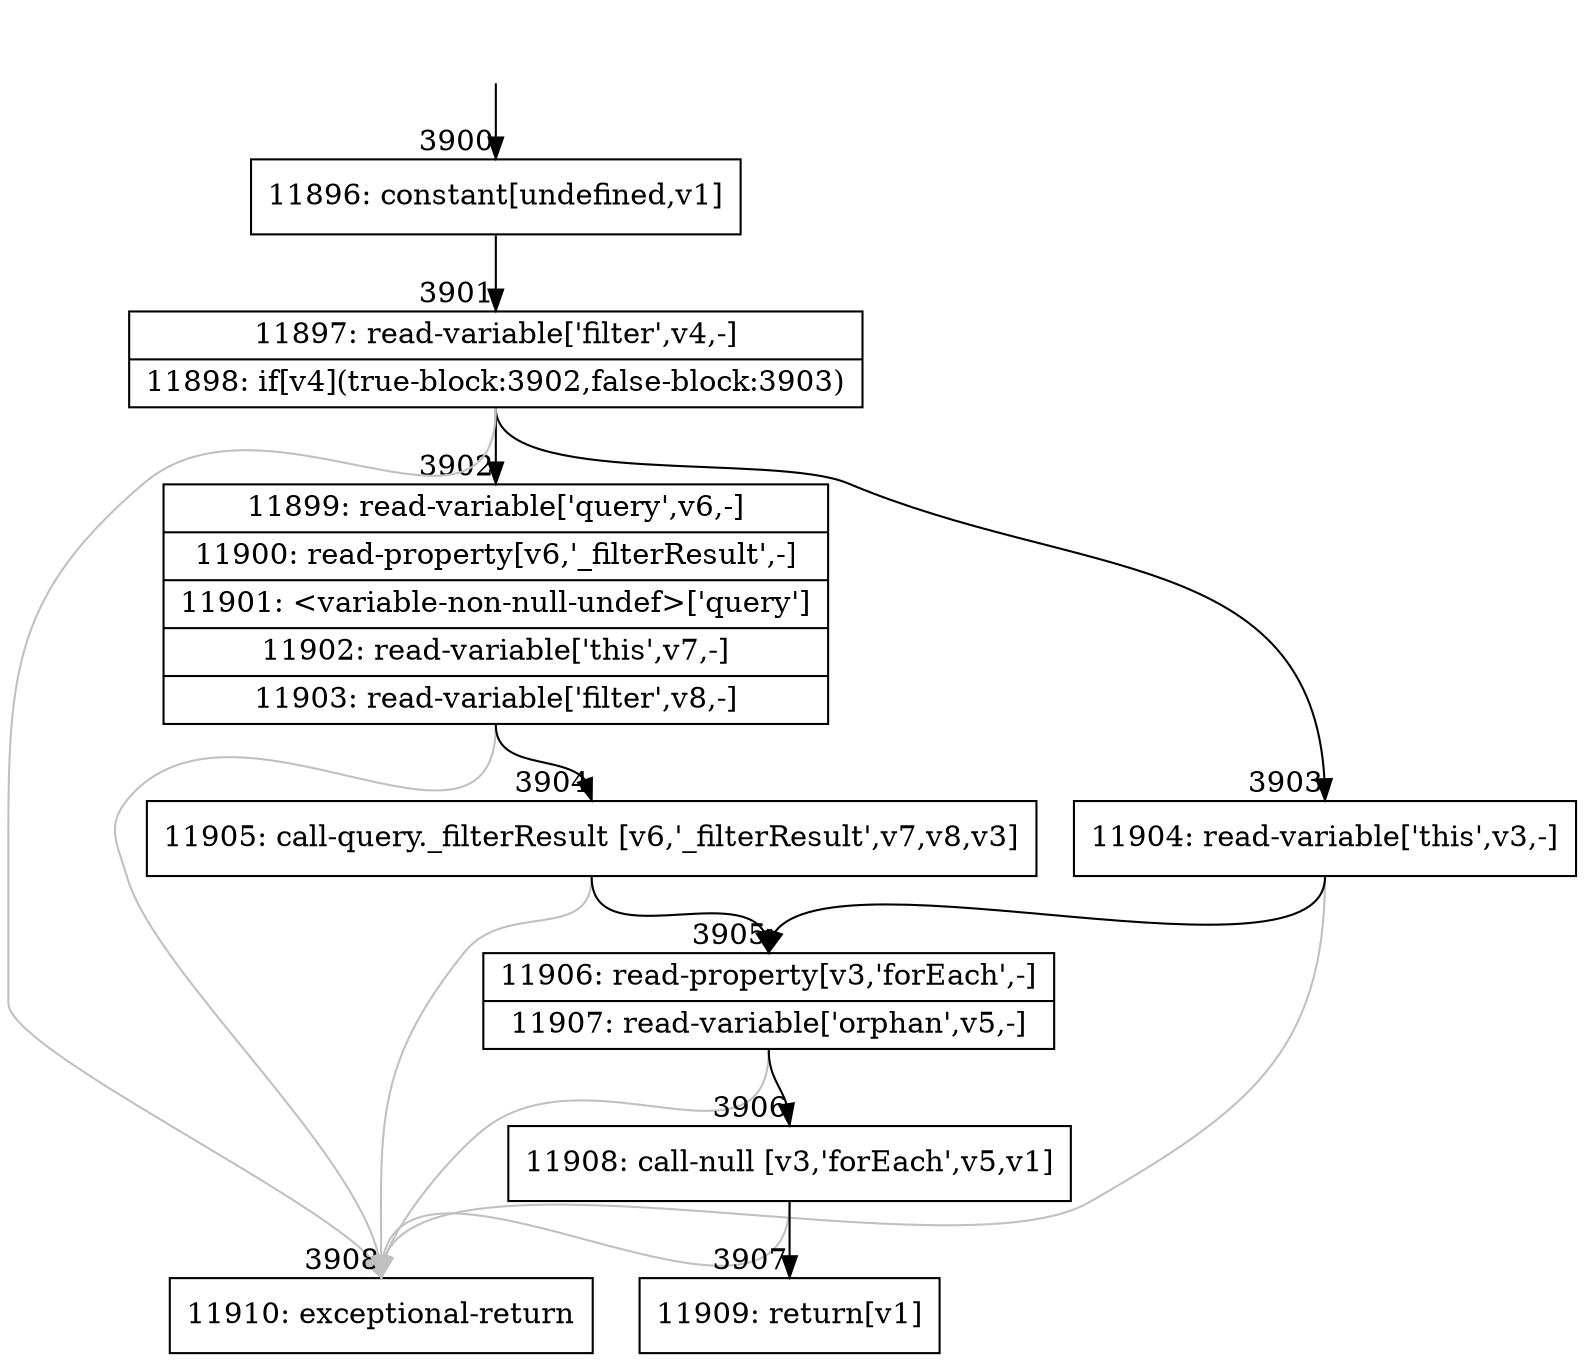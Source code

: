 digraph {
rankdir="TD"
BB_entry264[shape=none,label=""];
BB_entry264 -> BB3900 [tailport=s, headport=n, headlabel="    3900"]
BB3900 [shape=record label="{11896: constant[undefined,v1]}" ] 
BB3900 -> BB3901 [tailport=s, headport=n, headlabel="      3901"]
BB3901 [shape=record label="{11897: read-variable['filter',v4,-]|11898: if[v4](true-block:3902,false-block:3903)}" ] 
BB3901 -> BB3902 [tailport=s, headport=n, headlabel="      3902"]
BB3901 -> BB3903 [tailport=s, headport=n, headlabel="      3903"]
BB3901 -> BB3908 [tailport=s, headport=n, color=gray, headlabel="      3908"]
BB3902 [shape=record label="{11899: read-variable['query',v6,-]|11900: read-property[v6,'_filterResult',-]|11901: \<variable-non-null-undef\>['query']|11902: read-variable['this',v7,-]|11903: read-variable['filter',v8,-]}" ] 
BB3902 -> BB3904 [tailport=s, headport=n, headlabel="      3904"]
BB3902 -> BB3908 [tailport=s, headport=n, color=gray]
BB3903 [shape=record label="{11904: read-variable['this',v3,-]}" ] 
BB3903 -> BB3905 [tailport=s, headport=n, headlabel="      3905"]
BB3903 -> BB3908 [tailport=s, headport=n, color=gray]
BB3904 [shape=record label="{11905: call-query._filterResult [v6,'_filterResult',v7,v8,v3]}" ] 
BB3904 -> BB3905 [tailport=s, headport=n]
BB3904 -> BB3908 [tailport=s, headport=n, color=gray]
BB3905 [shape=record label="{11906: read-property[v3,'forEach',-]|11907: read-variable['orphan',v5,-]}" ] 
BB3905 -> BB3906 [tailport=s, headport=n, headlabel="      3906"]
BB3905 -> BB3908 [tailport=s, headport=n, color=gray]
BB3906 [shape=record label="{11908: call-null [v3,'forEach',v5,v1]}" ] 
BB3906 -> BB3907 [tailport=s, headport=n, headlabel="      3907"]
BB3906 -> BB3908 [tailport=s, headport=n, color=gray]
BB3907 [shape=record label="{11909: return[v1]}" ] 
BB3908 [shape=record label="{11910: exceptional-return}" ] 
//#$~ 5132
}

